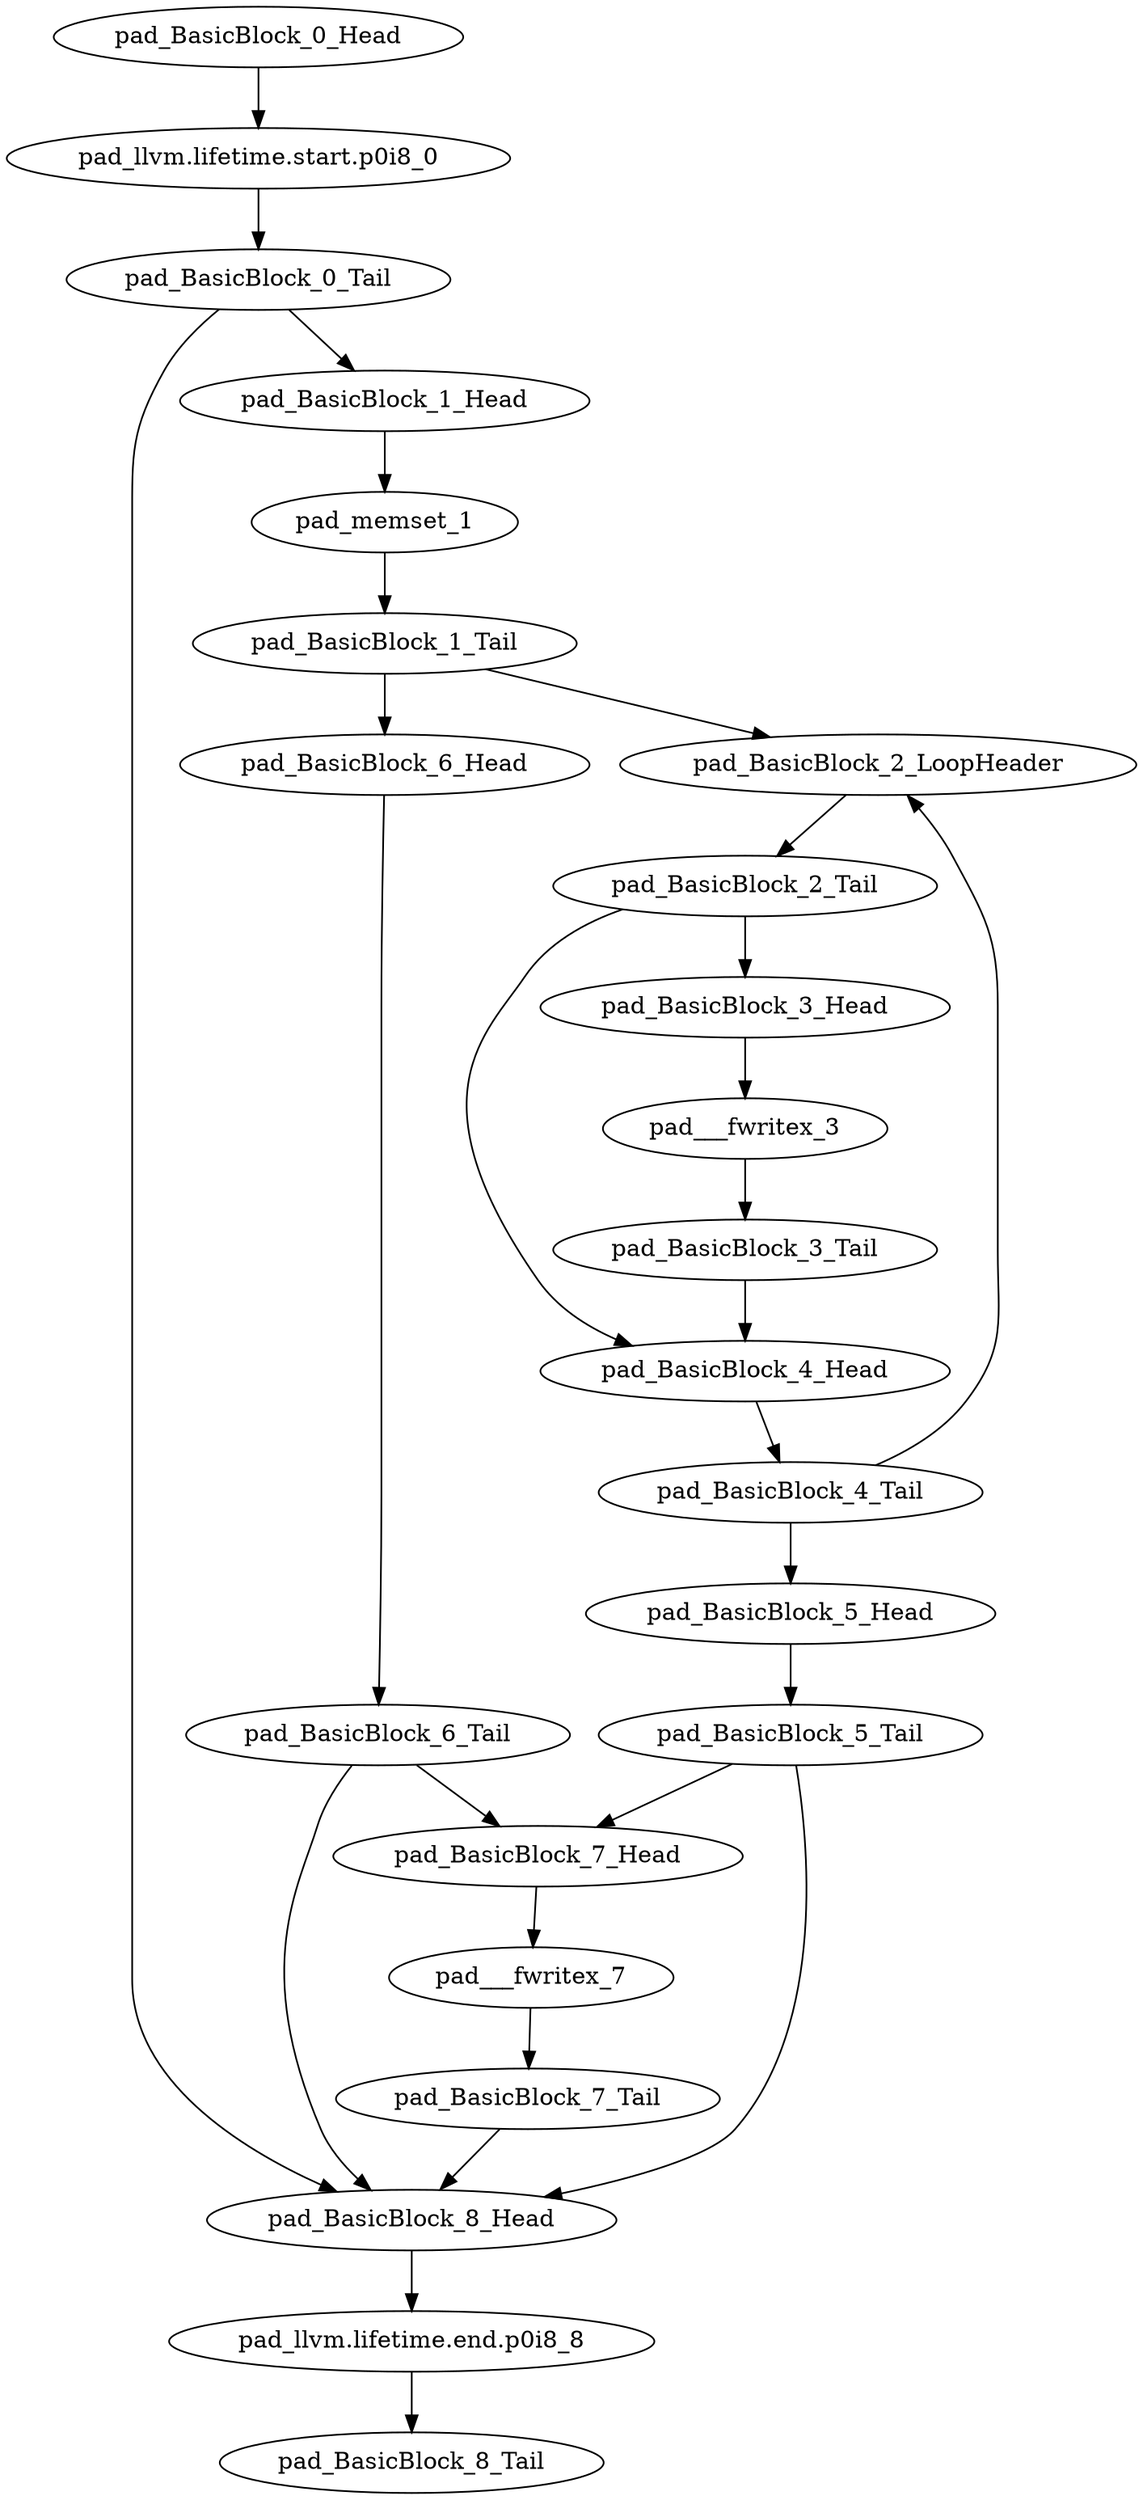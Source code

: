 digraph G {
    "pad_BasicBlock_5_Head" -> "pad_BasicBlock_5_Tail"
    "pad___fwritex_7" -> "pad_BasicBlock_7_Tail"
    "pad_BasicBlock_6_Tail" -> "pad_BasicBlock_7_Head"
    "pad_BasicBlock_6_Tail" -> "pad_BasicBlock_8_Head"
    "pad___fwritex_3" -> "pad_BasicBlock_3_Tail"
    "pad_BasicBlock_1_Head" -> "pad_memset_1"
    "pad_BasicBlock_2_Tail" -> "pad_BasicBlock_3_Head"
    "pad_BasicBlock_2_Tail" -> "pad_BasicBlock_4_Head"
    "pad_BasicBlock_7_Head" -> "pad___fwritex_7"
    "pad_BasicBlock_3_Head" -> "pad___fwritex_3"
    "pad_llvm.lifetime.start.p0i8_0" -> "pad_BasicBlock_0_Tail"
    "pad_llvm.lifetime.end.p0i8_8" -> "pad_BasicBlock_8_Tail"
    "pad_BasicBlock_2_LoopHeader" -> "pad_BasicBlock_2_Tail"
    "pad_BasicBlock_8_Head" -> "pad_llvm.lifetime.end.p0i8_8"
    "pad_memset_1" -> "pad_BasicBlock_1_Tail"
    "pad_BasicBlock_0_Tail" -> "pad_BasicBlock_1_Head"
    "pad_BasicBlock_0_Tail" -> "pad_BasicBlock_8_Head"
    "pad_BasicBlock_4_Tail" -> "pad_BasicBlock_5_Head"
    "pad_BasicBlock_4_Tail" -> "pad_BasicBlock_2_LoopHeader"
    "pad_BasicBlock_0_Head" -> "pad_llvm.lifetime.start.p0i8_0"
    "pad_BasicBlock_5_Tail" -> "pad_BasicBlock_7_Head"
    "pad_BasicBlock_5_Tail" -> "pad_BasicBlock_8_Head"
    "pad_BasicBlock_4_Head" -> "pad_BasicBlock_4_Tail"
    "pad_BasicBlock_3_Tail" -> "pad_BasicBlock_4_Head"
    "pad_BasicBlock_1_Tail" -> "pad_BasicBlock_2_LoopHeader"
    "pad_BasicBlock_1_Tail" -> "pad_BasicBlock_6_Head"
    "pad_BasicBlock_7_Tail" -> "pad_BasicBlock_8_Head"
    "pad_BasicBlock_6_Head" -> "pad_BasicBlock_6_Tail"
}
